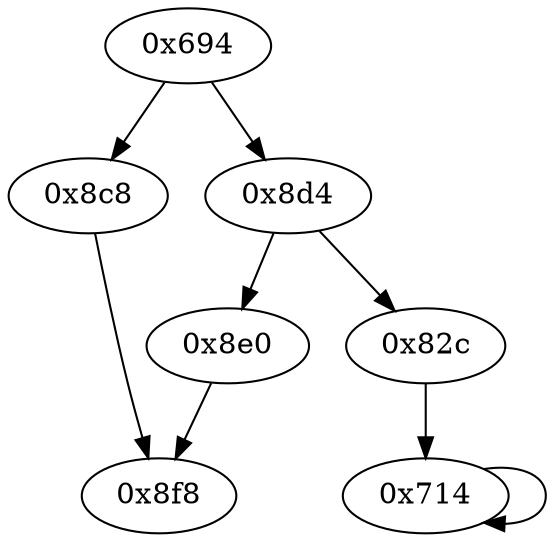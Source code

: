 digraph "" {
	graph ["edge"="{}",
		file="/Users/mark/Documents//论文//第二篇论文//2018-08-24交论文后的备份/2019/CFG/basic-algorithms/random/1684_recovered.dot",
		"graph"="{u'file': u'/Users/mark/Documents//\u8bba\u6587//\u7b2c\u4e8c\u7bc7\u8bba\u6587//2018-08-24\u4ea4\u8bba\u6587\u540e\u7684\u5907\u4efd/\
2019/CFG/basic-algorithms/random/1684_recovered.dot'}",
		"node"="{u'opcode': u''}"
	];
	"0x714"	 [opcode="[u'ldr', u'cmp', u'ldr', u'mov', u'b']"];
	"0x714" -> "0x714" [key=0];
"0x694" [opcode="[u'push', u'add', u'sub', u'str', u'ldr', u'add', u'ldr', u'ldr', u'add', u'ldr', u'ldr', u'add', u'str', u'ldr', u'ldr', u'ldr', \
u'b']"];
"0x8c8" [opcode="[u'mov', u'mov', u'b']"];
"0x694" -> "0x8c8" [key=0];
"0x8d4" [opcode="[u'str', u'ldr', u'b']"];
"0x694" -> "0x8d4" [key=0];
"0x8f8" [opcode="[u'ldr', u'ldr', u'ldr', u'ldr', u'sub', u'mov', u'sub', u'pop']"];
"0x82c" [opcode="[u'bl', u'str', u'ldr', u'ldr', u'smull', u'asr', u'add', u'mov', u'mul', u'sub', u'str', u'ldr', u'b']"];
"0x82c" -> "0x714" [key=0];
"0x8c8" -> "0x8f8" [key=0];
"0x8e0" [opcode="[u'mov', u'mov', u'b']"];
"0x8e0" -> "0x8f8" [key=0];
"0x8d4" -> "0x82c" [key=0];
"0x8d4" -> "0x8e0" [key=0];
}

